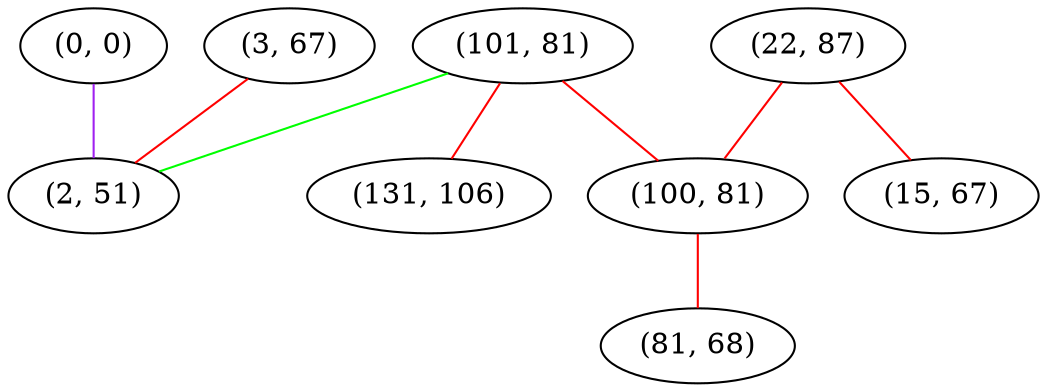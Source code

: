 graph "" {
"(0, 0)";
"(22, 87)";
"(3, 67)";
"(101, 81)";
"(131, 106)";
"(100, 81)";
"(15, 67)";
"(2, 51)";
"(81, 68)";
"(0, 0)" -- "(2, 51)"  [color=purple, key=0, weight=4];
"(22, 87)" -- "(15, 67)"  [color=red, key=0, weight=1];
"(22, 87)" -- "(100, 81)"  [color=red, key=0, weight=1];
"(3, 67)" -- "(2, 51)"  [color=red, key=0, weight=1];
"(101, 81)" -- "(100, 81)"  [color=red, key=0, weight=1];
"(101, 81)" -- "(131, 106)"  [color=red, key=0, weight=1];
"(101, 81)" -- "(2, 51)"  [color=green, key=0, weight=2];
"(100, 81)" -- "(81, 68)"  [color=red, key=0, weight=1];
}
